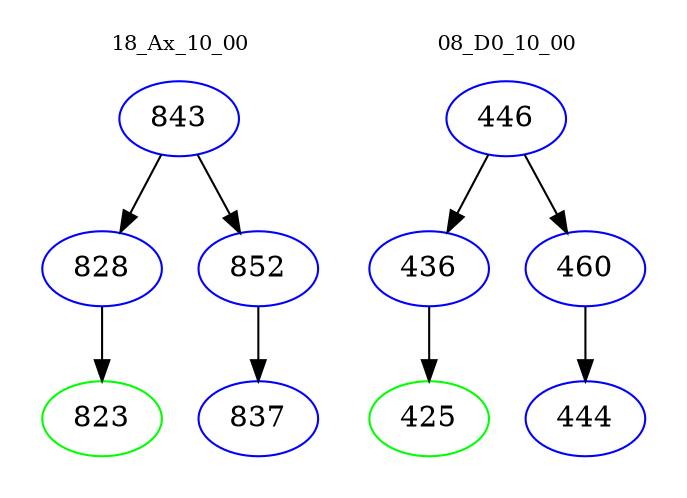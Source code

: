 digraph{
subgraph cluster_0 {
color = white
label = "18_Ax_10_00";
fontsize=10;
T0_843 [label="843", color="blue"]
T0_843 -> T0_828 [color="black"]
T0_828 [label="828", color="blue"]
T0_828 -> T0_823 [color="black"]
T0_823 [label="823", color="green"]
T0_843 -> T0_852 [color="black"]
T0_852 [label="852", color="blue"]
T0_852 -> T0_837 [color="black"]
T0_837 [label="837", color="blue"]
}
subgraph cluster_1 {
color = white
label = "08_D0_10_00";
fontsize=10;
T1_446 [label="446", color="blue"]
T1_446 -> T1_436 [color="black"]
T1_436 [label="436", color="blue"]
T1_436 -> T1_425 [color="black"]
T1_425 [label="425", color="green"]
T1_446 -> T1_460 [color="black"]
T1_460 [label="460", color="blue"]
T1_460 -> T1_444 [color="black"]
T1_444 [label="444", color="blue"]
}
}
